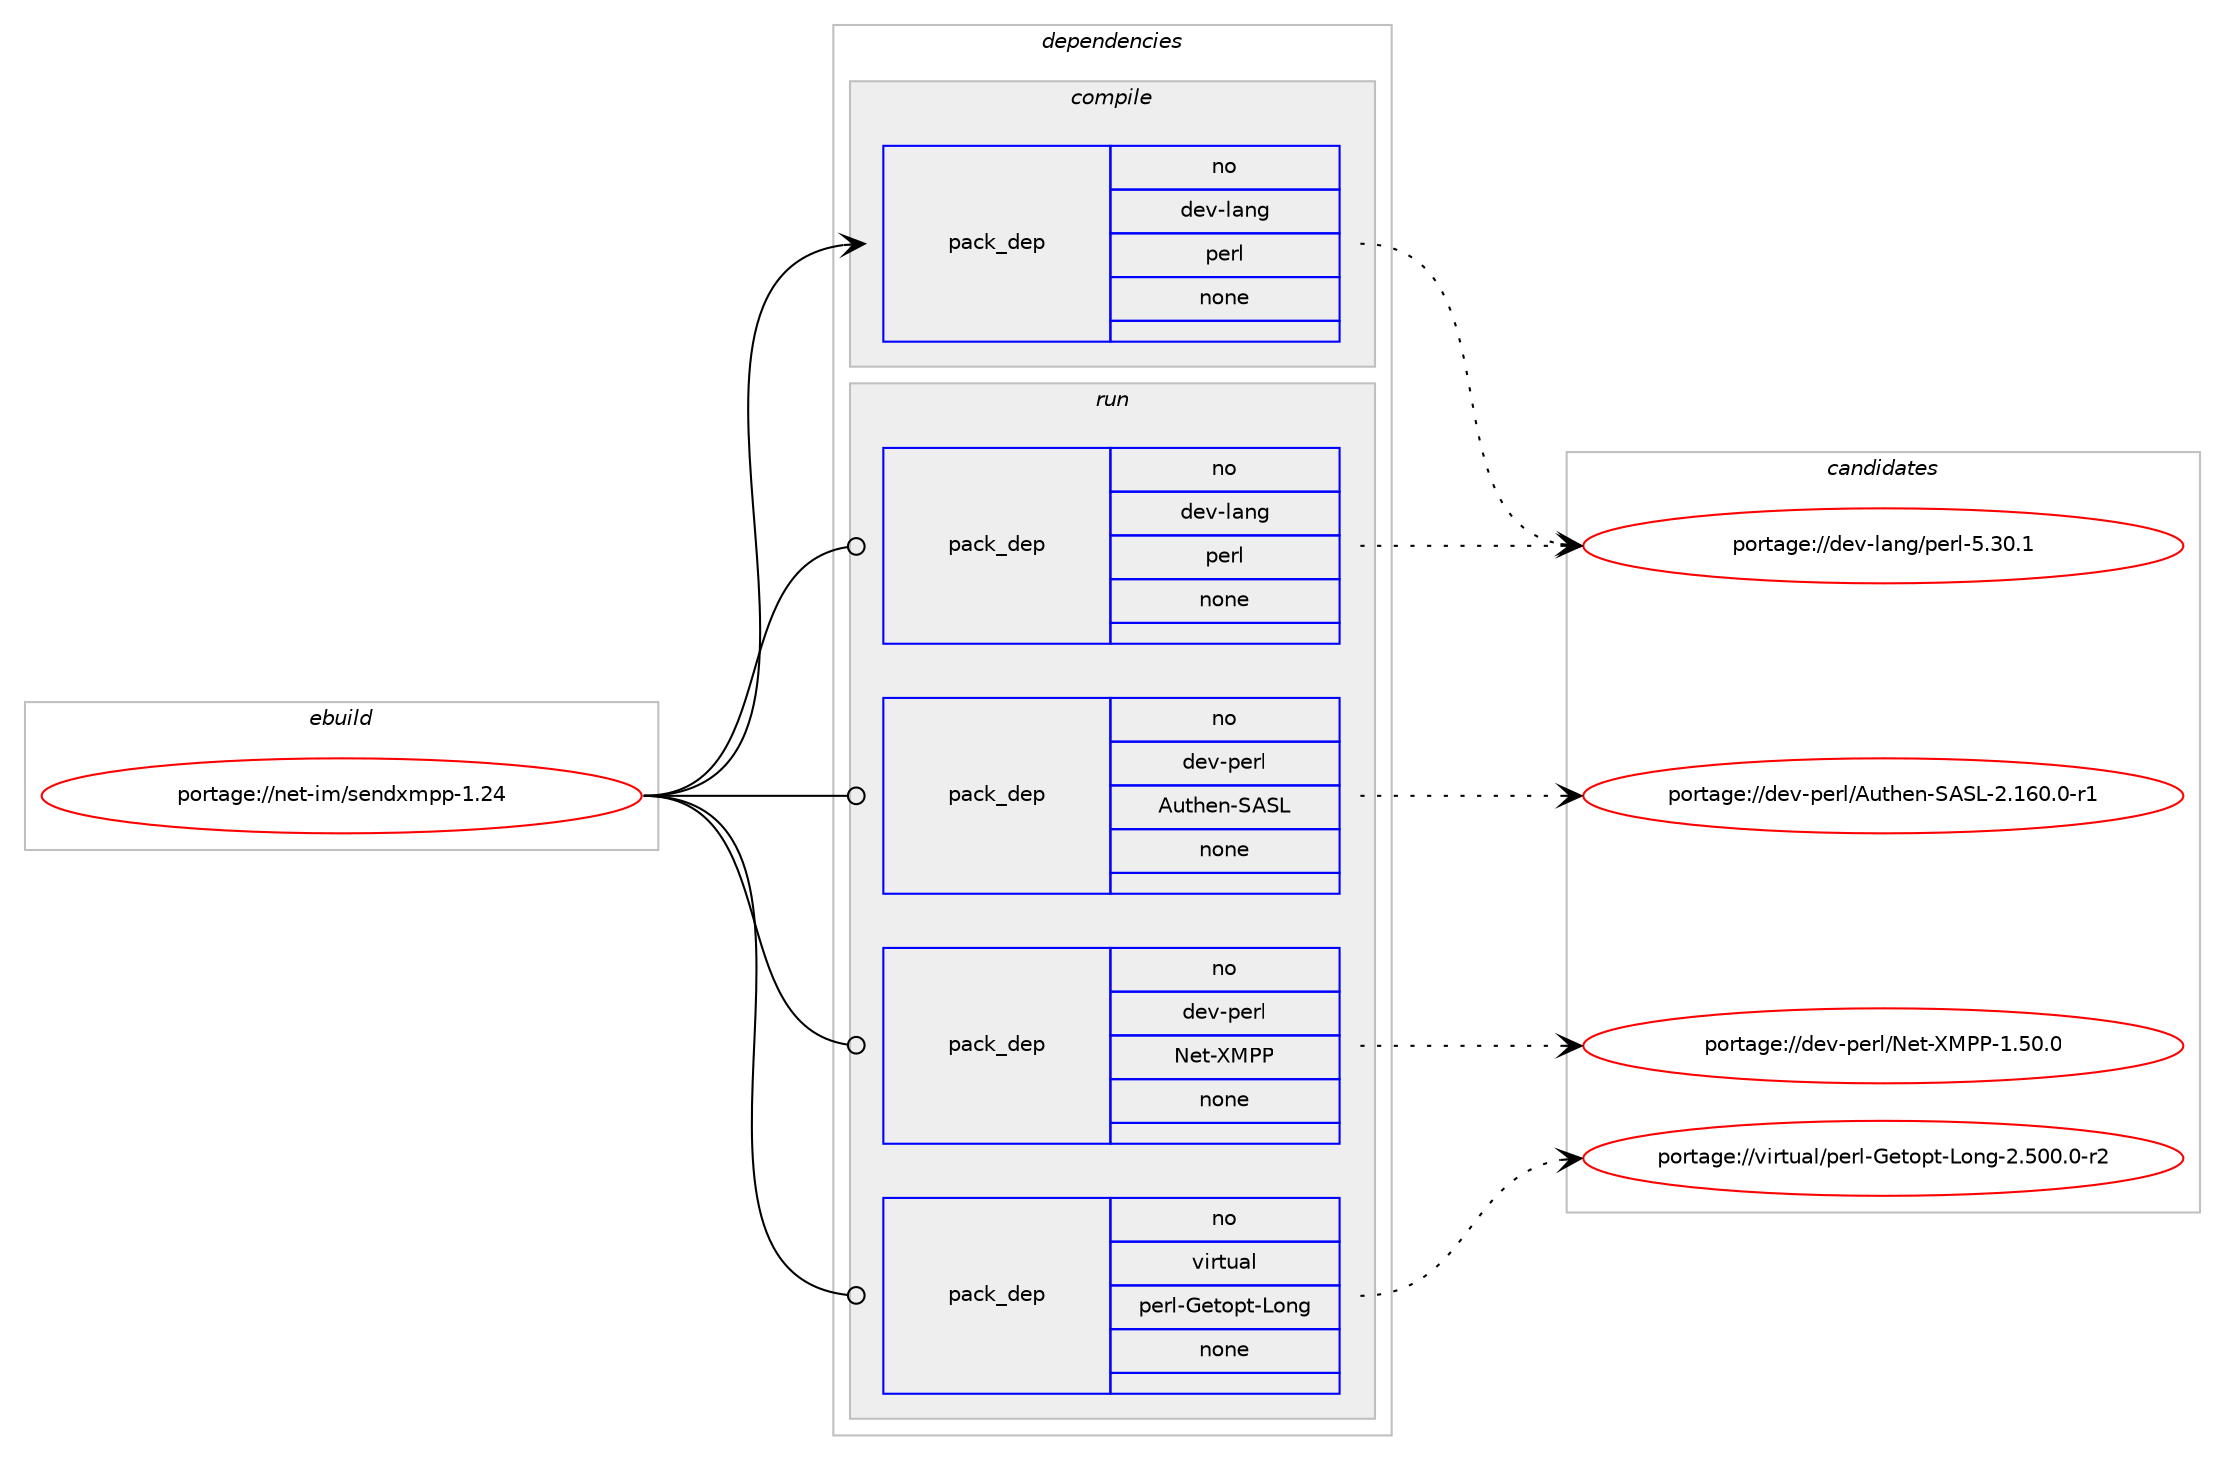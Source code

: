 digraph prolog {

# *************
# Graph options
# *************

newrank=true;
concentrate=true;
compound=true;
graph [rankdir=LR,fontname=Helvetica,fontsize=10,ranksep=1.5];#, ranksep=2.5, nodesep=0.2];
edge  [arrowhead=vee];
node  [fontname=Helvetica,fontsize=10];

# **********
# The ebuild
# **********

subgraph cluster_leftcol {
color=gray;
rank=same;
label=<<i>ebuild</i>>;
id [label="portage://net-im/sendxmpp-1.24", color=red, width=4, href="../net-im/sendxmpp-1.24.svg"];
}

# ****************
# The dependencies
# ****************

subgraph cluster_midcol {
color=gray;
label=<<i>dependencies</i>>;
subgraph cluster_compile {
fillcolor="#eeeeee";
style=filled;
label=<<i>compile</i>>;
subgraph pack70757 {
dependency93320 [label=<<TABLE BORDER="0" CELLBORDER="1" CELLSPACING="0" CELLPADDING="4" WIDTH="220"><TR><TD ROWSPAN="6" CELLPADDING="30">pack_dep</TD></TR><TR><TD WIDTH="110">no</TD></TR><TR><TD>dev-lang</TD></TR><TR><TD>perl</TD></TR><TR><TD>none</TD></TR><TR><TD></TD></TR></TABLE>>, shape=none, color=blue];
}
id:e -> dependency93320:w [weight=20,style="solid",arrowhead="vee"];
}
subgraph cluster_compileandrun {
fillcolor="#eeeeee";
style=filled;
label=<<i>compile and run</i>>;
}
subgraph cluster_run {
fillcolor="#eeeeee";
style=filled;
label=<<i>run</i>>;
subgraph pack70758 {
dependency93321 [label=<<TABLE BORDER="0" CELLBORDER="1" CELLSPACING="0" CELLPADDING="4" WIDTH="220"><TR><TD ROWSPAN="6" CELLPADDING="30">pack_dep</TD></TR><TR><TD WIDTH="110">no</TD></TR><TR><TD>dev-lang</TD></TR><TR><TD>perl</TD></TR><TR><TD>none</TD></TR><TR><TD></TD></TR></TABLE>>, shape=none, color=blue];
}
id:e -> dependency93321:w [weight=20,style="solid",arrowhead="odot"];
subgraph pack70759 {
dependency93322 [label=<<TABLE BORDER="0" CELLBORDER="1" CELLSPACING="0" CELLPADDING="4" WIDTH="220"><TR><TD ROWSPAN="6" CELLPADDING="30">pack_dep</TD></TR><TR><TD WIDTH="110">no</TD></TR><TR><TD>dev-perl</TD></TR><TR><TD>Authen-SASL</TD></TR><TR><TD>none</TD></TR><TR><TD></TD></TR></TABLE>>, shape=none, color=blue];
}
id:e -> dependency93322:w [weight=20,style="solid",arrowhead="odot"];
subgraph pack70760 {
dependency93323 [label=<<TABLE BORDER="0" CELLBORDER="1" CELLSPACING="0" CELLPADDING="4" WIDTH="220"><TR><TD ROWSPAN="6" CELLPADDING="30">pack_dep</TD></TR><TR><TD WIDTH="110">no</TD></TR><TR><TD>dev-perl</TD></TR><TR><TD>Net-XMPP</TD></TR><TR><TD>none</TD></TR><TR><TD></TD></TR></TABLE>>, shape=none, color=blue];
}
id:e -> dependency93323:w [weight=20,style="solid",arrowhead="odot"];
subgraph pack70761 {
dependency93324 [label=<<TABLE BORDER="0" CELLBORDER="1" CELLSPACING="0" CELLPADDING="4" WIDTH="220"><TR><TD ROWSPAN="6" CELLPADDING="30">pack_dep</TD></TR><TR><TD WIDTH="110">no</TD></TR><TR><TD>virtual</TD></TR><TR><TD>perl-Getopt-Long</TD></TR><TR><TD>none</TD></TR><TR><TD></TD></TR></TABLE>>, shape=none, color=blue];
}
id:e -> dependency93324:w [weight=20,style="solid",arrowhead="odot"];
}
}

# **************
# The candidates
# **************

subgraph cluster_choices {
rank=same;
color=gray;
label=<<i>candidates</i>>;

subgraph choice70757 {
color=black;
nodesep=1;
choice10010111845108971101034711210111410845534651484649 [label="portage://dev-lang/perl-5.30.1", color=red, width=4,href="../dev-lang/perl-5.30.1.svg"];
dependency93320:e -> choice10010111845108971101034711210111410845534651484649:w [style=dotted,weight="100"];
}
subgraph choice70758 {
color=black;
nodesep=1;
choice10010111845108971101034711210111410845534651484649 [label="portage://dev-lang/perl-5.30.1", color=red, width=4,href="../dev-lang/perl-5.30.1.svg"];
dependency93321:e -> choice10010111845108971101034711210111410845534651484649:w [style=dotted,weight="100"];
}
subgraph choice70759 {
color=black;
nodesep=1;
choice100101118451121011141084765117116104101110458365837645504649544846484511449 [label="portage://dev-perl/Authen-SASL-2.160.0-r1", color=red, width=4,href="../dev-perl/Authen-SASL-2.160.0-r1.svg"];
dependency93322:e -> choice100101118451121011141084765117116104101110458365837645504649544846484511449:w [style=dotted,weight="100"];
}
subgraph choice70760 {
color=black;
nodesep=1;
choice100101118451121011141084778101116458877808045494653484648 [label="portage://dev-perl/Net-XMPP-1.50.0", color=red, width=4,href="../dev-perl/Net-XMPP-1.50.0.svg"];
dependency93323:e -> choice100101118451121011141084778101116458877808045494653484648:w [style=dotted,weight="100"];
}
subgraph choice70761 {
color=black;
nodesep=1;
choice11810511411611797108471121011141084571101116111112116457611111010345504653484846484511450 [label="portage://virtual/perl-Getopt-Long-2.500.0-r2", color=red, width=4,href="../virtual/perl-Getopt-Long-2.500.0-r2.svg"];
dependency93324:e -> choice11810511411611797108471121011141084571101116111112116457611111010345504653484846484511450:w [style=dotted,weight="100"];
}
}

}
